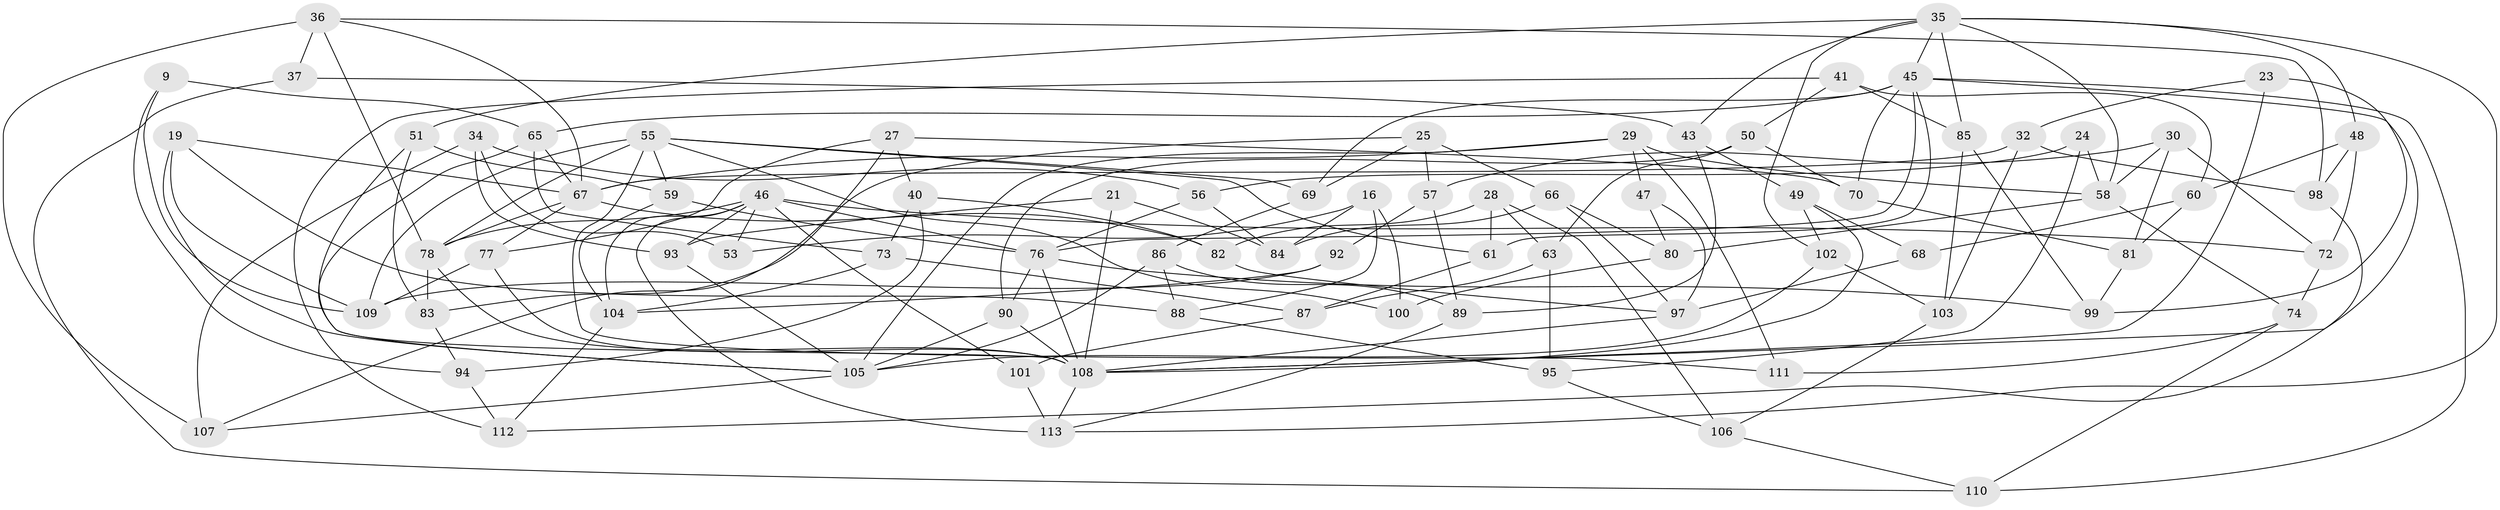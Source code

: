 // original degree distribution, {4: 1.0}
// Generated by graph-tools (version 1.1) at 2025/02/03/04/25 22:02:47]
// undirected, 79 vertices, 174 edges
graph export_dot {
graph [start="1"]
  node [color=gray90,style=filled];
  9;
  16;
  19;
  21;
  23;
  24;
  25;
  27;
  28;
  29 [super="+26"];
  30;
  32;
  34;
  35 [super="+10+33"];
  36 [super="+31"];
  37;
  40;
  41;
  43;
  45 [super="+8+38"];
  46 [super="+44"];
  47;
  48;
  49;
  50;
  51;
  53;
  55 [super="+17"];
  56 [super="+4"];
  57;
  58 [super="+14"];
  59;
  60;
  61;
  63;
  65 [super="+7"];
  66;
  67 [super="+13+64"];
  68;
  69;
  70;
  72;
  73;
  74;
  76 [super="+22"];
  77;
  78 [super="+39+71"];
  80 [super="+79"];
  81;
  82;
  83;
  84;
  85;
  86;
  87;
  88;
  89;
  90;
  92;
  93;
  94;
  95;
  97 [super="+54"];
  98;
  99;
  100;
  101;
  102;
  103;
  104 [super="+91"];
  105 [super="+11+12"];
  106;
  107;
  108 [super="+1+52+96"];
  109 [super="+62"];
  110;
  111;
  112;
  113 [super="+75"];
  9 -- 65 [weight=2];
  9 -- 94;
  9 -- 109;
  16 -- 53;
  16 -- 84;
  16 -- 100;
  16 -- 88;
  19 -- 88;
  19 -- 109;
  19 -- 105;
  19 -- 67;
  21 -- 108 [weight=2];
  21 -- 93;
  21 -- 84;
  23 -- 32;
  23 -- 99;
  23 -- 108 [weight=2];
  24 -- 56 [weight=2];
  24 -- 95;
  24 -- 58;
  25 -- 69;
  25 -- 66;
  25 -- 57;
  25 -- 83;
  27 -- 40;
  27 -- 107;
  27 -- 77;
  27 -- 70;
  28 -- 106;
  28 -- 63;
  28 -- 61;
  28 -- 82;
  29 -- 105;
  29 -- 111 [weight=2];
  29 -- 58;
  29 -- 47;
  29 -- 67;
  30 -- 72;
  30 -- 81;
  30 -- 57;
  30 -- 58;
  32 -- 103;
  32 -- 98;
  32 -- 67;
  34 -- 107;
  34 -- 93;
  34 -- 53;
  34 -- 56;
  35 -- 51;
  35 -- 113;
  35 -- 85;
  35 -- 102;
  35 -- 48;
  35 -- 43;
  35 -- 45;
  35 -- 58;
  36 -- 37 [weight=2];
  36 -- 67;
  36 -- 107;
  36 -- 98;
  36 -- 78;
  37 -- 43;
  37 -- 110;
  40 -- 73;
  40 -- 94;
  40 -- 82;
  41 -- 112;
  41 -- 60;
  41 -- 85;
  41 -- 50;
  43 -- 49;
  43 -- 89;
  45 -- 76;
  45 -- 65;
  45 -- 69;
  45 -- 70;
  45 -- 61;
  45 -- 110;
  45 -- 108;
  46 -- 53 [weight=2];
  46 -- 101;
  46 -- 76 [weight=2];
  46 -- 72;
  46 -- 104;
  46 -- 78;
  46 -- 113;
  46 -- 93;
  47 -- 97;
  47 -- 80 [weight=2];
  48 -- 98;
  48 -- 60;
  48 -- 72;
  49 -- 102;
  49 -- 68;
  49 -- 108;
  50 -- 90;
  50 -- 63;
  50 -- 70;
  51 -- 59;
  51 -- 83;
  51 -- 108;
  55 -- 109 [weight=2];
  55 -- 69;
  55 -- 59;
  55 -- 100;
  55 -- 61;
  55 -- 78;
  55 -- 111;
  56 -- 84;
  56 -- 76 [weight=2];
  57 -- 89;
  57 -- 92;
  58 -- 80;
  58 -- 74;
  59 -- 104;
  59 -- 76;
  60 -- 68;
  60 -- 81;
  61 -- 87;
  63 -- 87;
  63 -- 95;
  65 -- 73;
  65 -- 105;
  65 -- 67;
  66 -- 84;
  66 -- 97;
  66 -- 80;
  67 -- 82;
  67 -- 77;
  67 -- 78;
  68 -- 97 [weight=2];
  69 -- 86;
  70 -- 81;
  72 -- 74;
  73 -- 87;
  73 -- 104;
  74 -- 111;
  74 -- 110;
  76 -- 108 [weight=2];
  76 -- 99;
  76 -- 90;
  77 -- 109;
  77 -- 108;
  78 -- 108 [weight=3];
  78 -- 83;
  80 -- 100 [weight=2];
  81 -- 99;
  82 -- 97;
  83 -- 94;
  85 -- 103;
  85 -- 99;
  86 -- 89;
  86 -- 105;
  86 -- 88;
  87 -- 101;
  88 -- 95;
  89 -- 113;
  90 -- 105;
  90 -- 108;
  92 -- 104 [weight=2];
  92 -- 109;
  93 -- 105;
  94 -- 112;
  95 -- 106;
  97 -- 108;
  98 -- 112;
  101 -- 113 [weight=2];
  102 -- 103;
  102 -- 105;
  103 -- 106;
  104 -- 112;
  105 -- 107;
  106 -- 110;
  108 -- 113;
}
